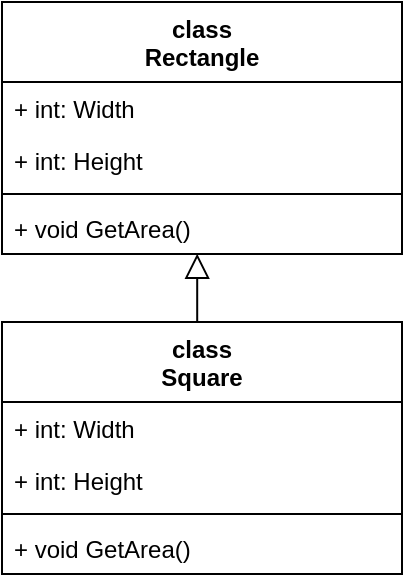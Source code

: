 <mxfile version="15.5.9" type="device"><diagram id="GoPoKcm0wN72xMJ4OF7P" name="Page-1"><mxGraphModel dx="1185" dy="635" grid="1" gridSize="10" guides="1" tooltips="1" connect="1" arrows="1" fold="1" page="1" pageScale="1" pageWidth="827" pageHeight="1169" math="0" shadow="0"><root><mxCell id="0"/><mxCell id="1" parent="0"/><mxCell id="Of6VfkHALRES9k-JSlKi-1" value="class&#10;Rectangle" style="swimlane;fontStyle=1;align=center;verticalAlign=top;childLayout=stackLayout;horizontal=1;startSize=40;horizontalStack=0;resizeParent=1;resizeParentMax=0;resizeLast=0;collapsible=1;marginBottom=0;" vertex="1" parent="1"><mxGeometry x="370" y="100" width="200" height="126" as="geometry"/></mxCell><mxCell id="Of6VfkHALRES9k-JSlKi-2" value="+ int: Width" style="text;strokeColor=none;fillColor=none;align=left;verticalAlign=top;spacingLeft=4;spacingRight=4;overflow=hidden;rotatable=0;points=[[0,0.5],[1,0.5]];portConstraint=eastwest;" vertex="1" parent="Of6VfkHALRES9k-JSlKi-1"><mxGeometry y="40" width="200" height="26" as="geometry"/></mxCell><mxCell id="Of6VfkHALRES9k-JSlKi-44" value="+ int: Height" style="text;strokeColor=none;fillColor=none;align=left;verticalAlign=top;spacingLeft=4;spacingRight=4;overflow=hidden;rotatable=0;points=[[0,0.5],[1,0.5]];portConstraint=eastwest;" vertex="1" parent="Of6VfkHALRES9k-JSlKi-1"><mxGeometry y="66" width="200" height="26" as="geometry"/></mxCell><mxCell id="Of6VfkHALRES9k-JSlKi-3" value="" style="line;strokeWidth=1;fillColor=none;align=left;verticalAlign=middle;spacingTop=-1;spacingLeft=3;spacingRight=3;rotatable=0;labelPosition=right;points=[];portConstraint=eastwest;" vertex="1" parent="Of6VfkHALRES9k-JSlKi-1"><mxGeometry y="92" width="200" height="8" as="geometry"/></mxCell><mxCell id="Of6VfkHALRES9k-JSlKi-4" value="+ void GetArea()" style="text;strokeColor=none;fillColor=none;align=left;verticalAlign=top;spacingLeft=4;spacingRight=4;overflow=hidden;rotatable=0;points=[[0,0.5],[1,0.5]];portConstraint=eastwest;" vertex="1" parent="Of6VfkHALRES9k-JSlKi-1"><mxGeometry y="100" width="200" height="26" as="geometry"/></mxCell><mxCell id="Of6VfkHALRES9k-JSlKi-50" style="edgeStyle=orthogonalEdgeStyle;rounded=0;orthogonalLoop=1;jettySize=auto;html=1;exitX=0.5;exitY=0;exitDx=0;exitDy=0;entryX=0.488;entryY=0.994;entryDx=0;entryDy=0;entryPerimeter=0;startArrow=none;startFill=0;endArrow=block;endFill=0;startSize=10;endSize=10;" edge="1" parent="1" source="Of6VfkHALRES9k-JSlKi-45" target="Of6VfkHALRES9k-JSlKi-4"><mxGeometry relative="1" as="geometry"/></mxCell><mxCell id="Of6VfkHALRES9k-JSlKi-45" value="class&#10;Square" style="swimlane;fontStyle=1;align=center;verticalAlign=top;childLayout=stackLayout;horizontal=1;startSize=40;horizontalStack=0;resizeParent=1;resizeParentMax=0;resizeLast=0;collapsible=1;marginBottom=0;" vertex="1" parent="1"><mxGeometry x="370" y="260" width="200" height="126" as="geometry"/></mxCell><mxCell id="Of6VfkHALRES9k-JSlKi-46" value="+ int: Width" style="text;strokeColor=none;fillColor=none;align=left;verticalAlign=top;spacingLeft=4;spacingRight=4;overflow=hidden;rotatable=0;points=[[0,0.5],[1,0.5]];portConstraint=eastwest;" vertex="1" parent="Of6VfkHALRES9k-JSlKi-45"><mxGeometry y="40" width="200" height="26" as="geometry"/></mxCell><mxCell id="Of6VfkHALRES9k-JSlKi-47" value="+ int: Height" style="text;strokeColor=none;fillColor=none;align=left;verticalAlign=top;spacingLeft=4;spacingRight=4;overflow=hidden;rotatable=0;points=[[0,0.5],[1,0.5]];portConstraint=eastwest;" vertex="1" parent="Of6VfkHALRES9k-JSlKi-45"><mxGeometry y="66" width="200" height="26" as="geometry"/></mxCell><mxCell id="Of6VfkHALRES9k-JSlKi-48" value="" style="line;strokeWidth=1;fillColor=none;align=left;verticalAlign=middle;spacingTop=-1;spacingLeft=3;spacingRight=3;rotatable=0;labelPosition=right;points=[];portConstraint=eastwest;" vertex="1" parent="Of6VfkHALRES9k-JSlKi-45"><mxGeometry y="92" width="200" height="8" as="geometry"/></mxCell><mxCell id="Of6VfkHALRES9k-JSlKi-49" value="+ void GetArea()" style="text;strokeColor=none;fillColor=none;align=left;verticalAlign=top;spacingLeft=4;spacingRight=4;overflow=hidden;rotatable=0;points=[[0,0.5],[1,0.5]];portConstraint=eastwest;" vertex="1" parent="Of6VfkHALRES9k-JSlKi-45"><mxGeometry y="100" width="200" height="26" as="geometry"/></mxCell></root></mxGraphModel></diagram></mxfile>